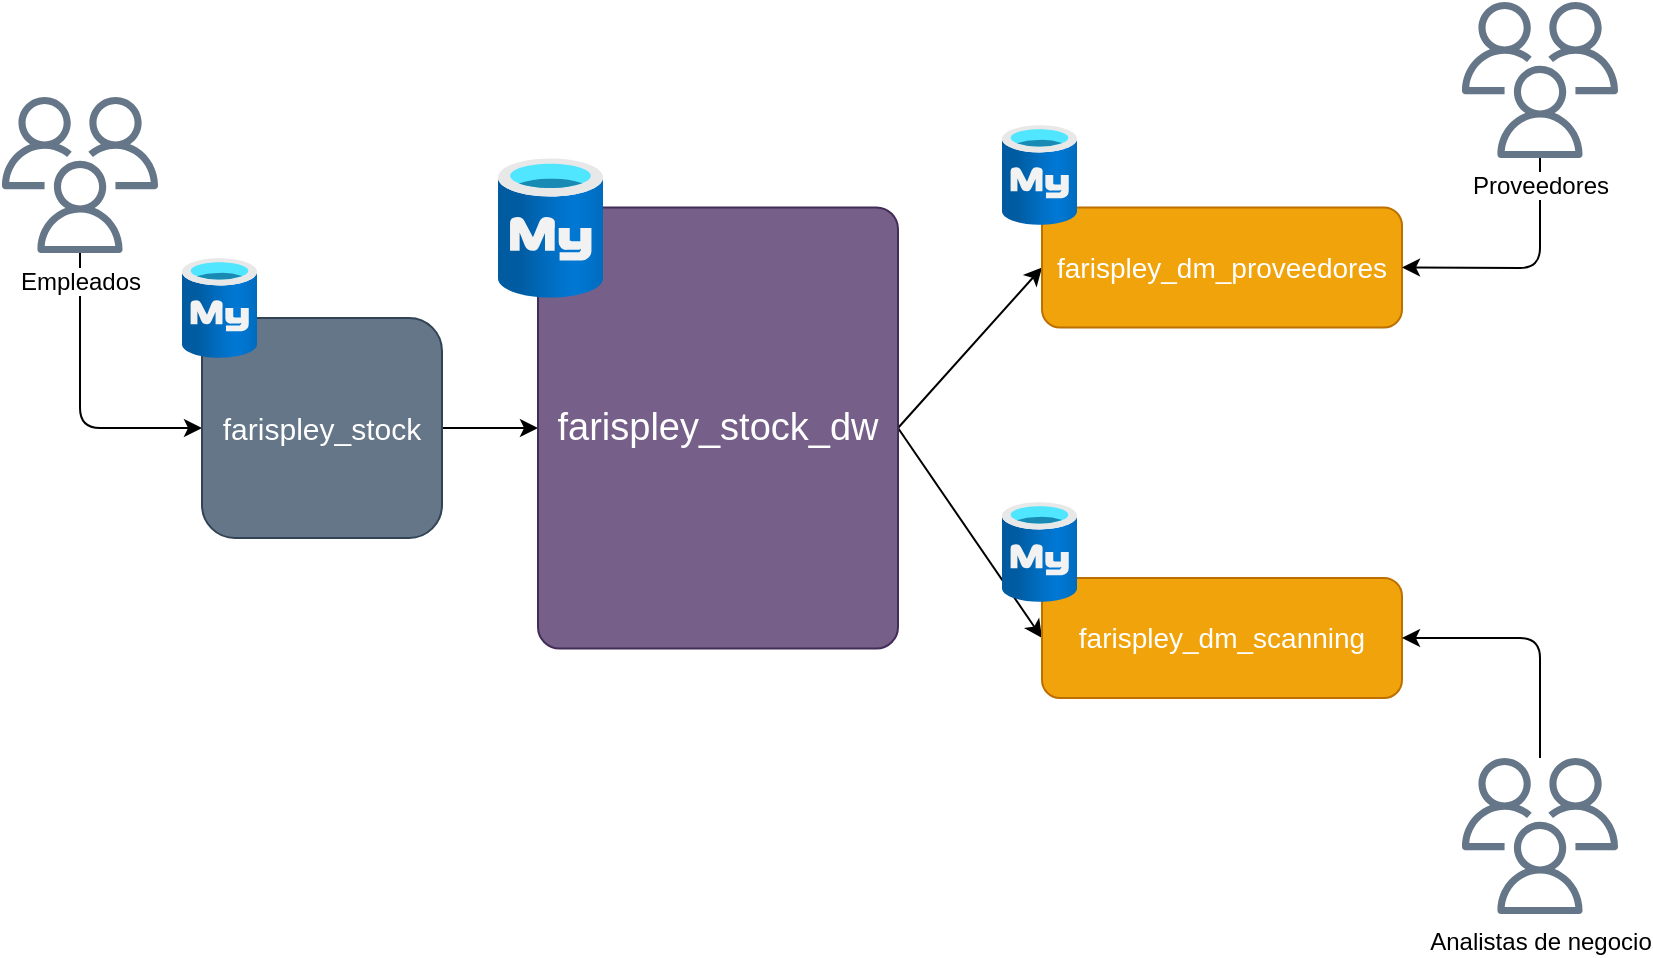 <mxfile>
    <diagram id="dobF4XoY3Vu-_BlfOgKx" name="Page-1">
        <mxGraphModel dx="1243" dy="725" grid="1" gridSize="10" guides="1" tooltips="1" connect="1" arrows="1" fold="1" page="1" pageScale="1" pageWidth="850" pageHeight="1100" math="0" shadow="0">
            <root>
                <mxCell id="0"/>
                <mxCell id="1" parent="0"/>
                <mxCell id="61" style="edgeStyle=none;html=1;entryX=0;entryY=0.5;entryDx=0;entryDy=0;fontFamily=Helvetica;fontSize=14;fontColor=#FFFFFF;" edge="1" parent="1" source="40" target="46">
                    <mxGeometry relative="1" as="geometry">
                        <Array as="points">
                            <mxPoint x="59" y="403"/>
                        </Array>
                    </mxGeometry>
                </mxCell>
                <mxCell id="40" value="&lt;font color=&quot;#000000&quot;&gt;&lt;span style=&quot;background-color: rgb(255, 255, 255);&quot;&gt;Empleados&lt;/span&gt;&lt;br&gt;&lt;/font&gt;" style="sketch=0;outlineConnect=0;dashed=0;verticalLabelPosition=bottom;verticalAlign=top;align=center;html=1;fontSize=12;fontStyle=0;aspect=fixed;pointerEvents=1;shape=mxgraph.aws4.users;fontFamily=Helvetica;fillColor=#647687;fontColor=#ffffff;strokeColor=#314354;" vertex="1" parent="1">
                    <mxGeometry x="20" y="237.5" width="78" height="78" as="geometry"/>
                </mxCell>
                <mxCell id="57" style="edgeStyle=none;html=1;exitX=1;exitY=0.5;exitDx=0;exitDy=0;entryX=0;entryY=0.5;entryDx=0;entryDy=0;fontFamily=Helvetica;fontSize=14;" edge="1" parent="1" source="46" target="47">
                    <mxGeometry relative="1" as="geometry"/>
                </mxCell>
                <mxCell id="46" value="&lt;span style=&quot;font-family: Arial, sans-serif; font-size: 15px;&quot;&gt;farispley_stock&lt;/span&gt;" style="rounded=1;whiteSpace=wrap;html=1;fontFamily=Helvetica;fontSize=14;fillColor=#647687;fontColor=#FFFFFF;strokeColor=#314354;" vertex="1" parent="1">
                    <mxGeometry x="120" y="348" width="120" height="110" as="geometry"/>
                </mxCell>
                <mxCell id="58" style="edgeStyle=none;html=1;exitX=1;exitY=0.5;exitDx=0;exitDy=0;entryX=0;entryY=0.5;entryDx=0;entryDy=0;fontFamily=Helvetica;fontSize=14;" edge="1" parent="1" source="47" target="48">
                    <mxGeometry relative="1" as="geometry"/>
                </mxCell>
                <mxCell id="60" style="edgeStyle=none;html=1;exitX=1;exitY=0.5;exitDx=0;exitDy=0;entryX=0;entryY=0.5;entryDx=0;entryDy=0;fontFamily=Helvetica;fontSize=14;" edge="1" parent="1" source="47" target="49">
                    <mxGeometry relative="1" as="geometry"/>
                </mxCell>
                <mxCell id="47" value="&lt;span style=&quot;font-family: Arial, sans-serif; font-size: 19px;&quot;&gt;farispley_stock_dw&lt;/span&gt;" style="rounded=1;whiteSpace=wrap;html=1;fontFamily=Helvetica;fontSize=14;arcSize=6;fillColor=#76608a;fontColor=#FFFFFF;strokeColor=#432D57;" vertex="1" parent="1">
                    <mxGeometry x="288" y="292.75" width="180" height="220.5" as="geometry"/>
                </mxCell>
                <mxCell id="48" value="&lt;span style=&quot;&quot;&gt;farispley_dm_proveedores&lt;/span&gt;" style="rounded=1;whiteSpace=wrap;html=1;fontFamily=Helvetica;fontSize=14;fillColor=#f0a30a;fontColor=#FFFFFF;strokeColor=#BD7000;" vertex="1" parent="1">
                    <mxGeometry x="540" y="292.75" width="180" height="60" as="geometry"/>
                </mxCell>
                <mxCell id="49" value="&lt;span style=&quot;&quot;&gt;farispley_dm_scanning&lt;/span&gt;" style="rounded=1;whiteSpace=wrap;html=1;fontFamily=Helvetica;fontSize=14;fillColor=#f0a30a;fontColor=#FFFFFF;strokeColor=#BD7000;" vertex="1" parent="1">
                    <mxGeometry x="540" y="478" width="180" height="60" as="geometry"/>
                </mxCell>
                <mxCell id="50" value="" style="aspect=fixed;html=1;points=[];align=center;image;fontSize=12;image=img/lib/azure2/databases/Azure_Database_MySQL_Server.svg;fontFamily=Helvetica;" vertex="1" parent="1">
                    <mxGeometry x="110" y="318" width="37.5" height="50" as="geometry"/>
                </mxCell>
                <mxCell id="54" value="" style="aspect=fixed;html=1;points=[];align=center;image;fontSize=12;image=img/lib/azure2/databases/Azure_Database_MySQL_Server.svg;fontFamily=Helvetica;" vertex="1" parent="1">
                    <mxGeometry x="268" y="268" width="52.5" height="70" as="geometry"/>
                </mxCell>
                <mxCell id="55" value="" style="aspect=fixed;html=1;points=[];align=center;image;fontSize=12;image=img/lib/azure2/databases/Azure_Database_MySQL_Server.svg;fontFamily=Helvetica;" vertex="1" parent="1">
                    <mxGeometry x="520" y="251.5" width="37.5" height="50" as="geometry"/>
                </mxCell>
                <mxCell id="56" value="" style="aspect=fixed;html=1;points=[];align=center;image;fontSize=12;image=img/lib/azure2/databases/Azure_Database_MySQL_Server.svg;fontFamily=Helvetica;" vertex="1" parent="1">
                    <mxGeometry x="520" y="440" width="37.5" height="50" as="geometry"/>
                </mxCell>
                <mxCell id="64" style="edgeStyle=none;html=1;entryX=1;entryY=0.5;entryDx=0;entryDy=0;fontFamily=Helvetica;fontSize=14;fontColor=#FFFFFF;" edge="1" parent="1" source="62" target="48">
                    <mxGeometry relative="1" as="geometry">
                        <Array as="points">
                            <mxPoint x="789" y="323"/>
                        </Array>
                    </mxGeometry>
                </mxCell>
                <mxCell id="62" value="&lt;font style=&quot;background-color: rgb(255, 255, 255);&quot; color=&quot;#000000&quot;&gt;Proveedores&lt;/font&gt;" style="sketch=0;outlineConnect=0;dashed=0;verticalLabelPosition=bottom;verticalAlign=top;align=center;html=1;fontSize=12;fontStyle=0;aspect=fixed;pointerEvents=1;shape=mxgraph.aws4.users;fontFamily=Helvetica;fillColor=#647687;fontColor=#ffffff;strokeColor=#314354;" vertex="1" parent="1">
                    <mxGeometry x="750" y="190" width="78" height="78" as="geometry"/>
                </mxCell>
                <mxCell id="65" style="edgeStyle=none;html=1;entryX=1;entryY=0.5;entryDx=0;entryDy=0;fontFamily=Helvetica;fontSize=14;fontColor=#FFFFFF;" edge="1" parent="1" source="63" target="49">
                    <mxGeometry relative="1" as="geometry">
                        <Array as="points">
                            <mxPoint x="789" y="508"/>
                        </Array>
                    </mxGeometry>
                </mxCell>
                <mxCell id="63" value="&lt;font color=&quot;#000000&quot;&gt;Analistas de negocio&lt;/font&gt;" style="sketch=0;outlineConnect=0;dashed=0;verticalLabelPosition=bottom;verticalAlign=top;align=center;html=1;fontSize=12;fontStyle=0;aspect=fixed;pointerEvents=1;shape=mxgraph.aws4.users;fontFamily=Helvetica;fillColor=#647687;fontColor=#ffffff;strokeColor=#314354;" vertex="1" parent="1">
                    <mxGeometry x="750" y="568" width="78" height="78" as="geometry"/>
                </mxCell>
            </root>
        </mxGraphModel>
    </diagram>
</mxfile>